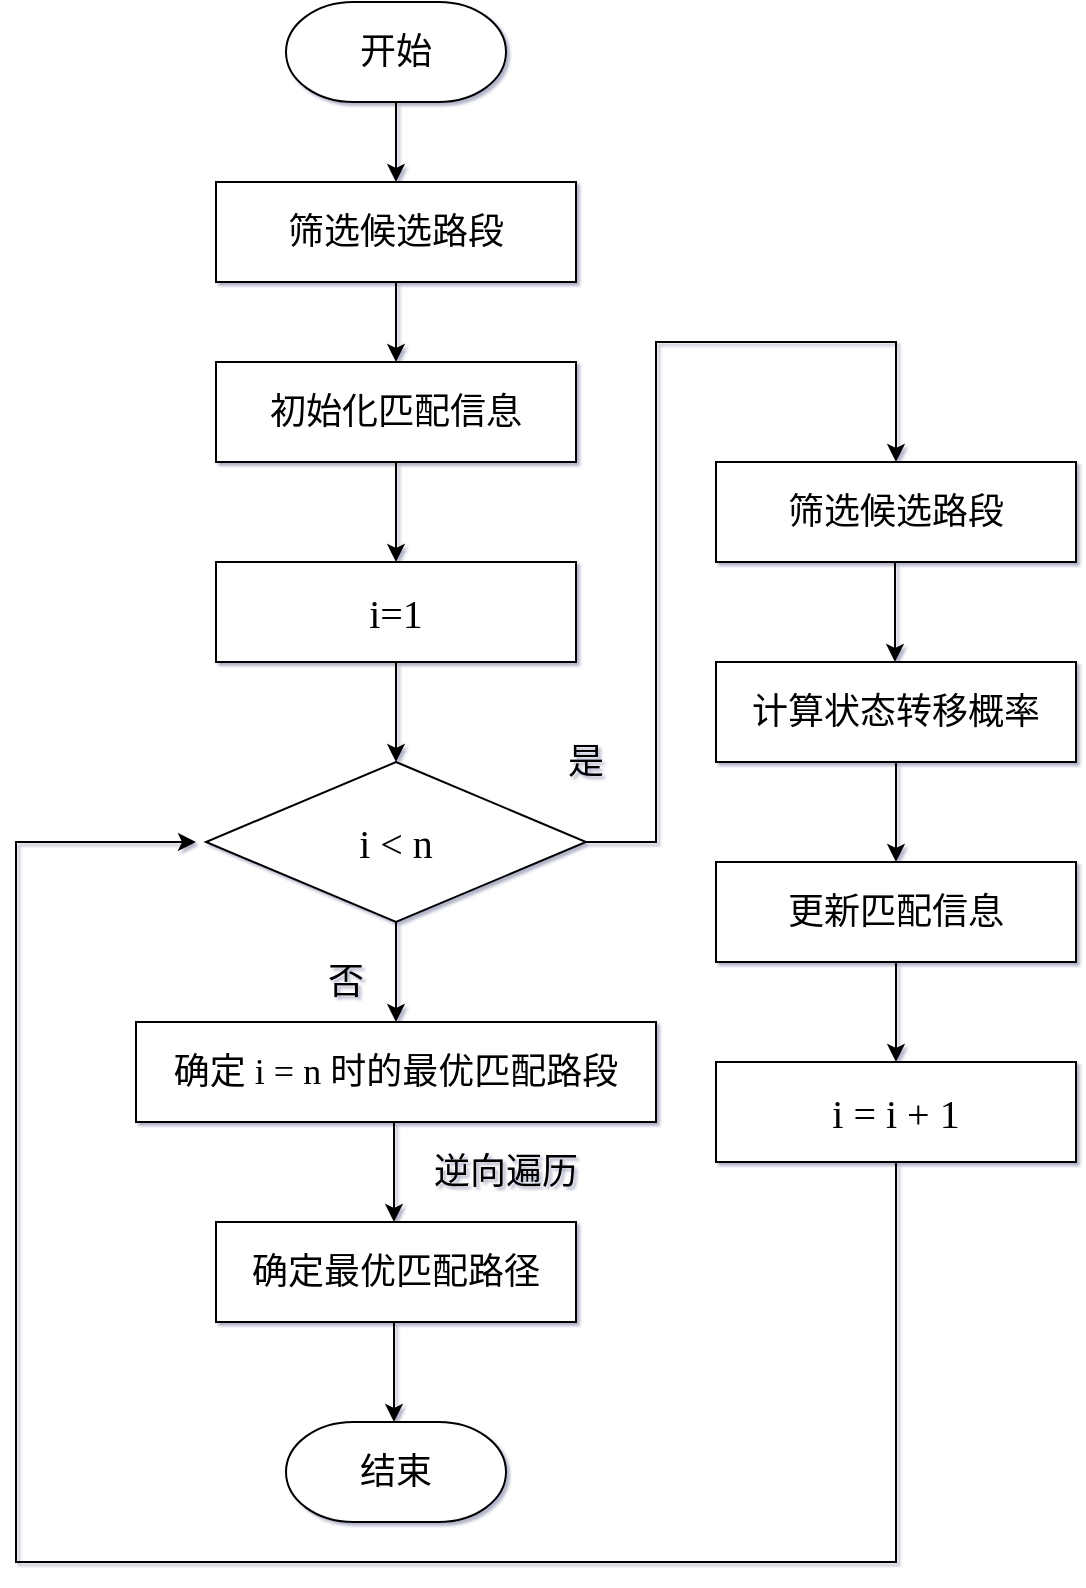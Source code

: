 <mxfile type="github" version="10.6.3"><diagram id="PQ5LmX3eogDizPG7zn7k" name="第 1 页"><mxGraphModel shadow="1" math="0" pageHeight="1169" pageWidth="827" pageScale="1" page="0" fold="1" arrows="1" connect="1" tooltips="1" guides="0" gridSize="10" dy="478" dx="840" grid="0" background="none"><root><mxCell id="0" /><mxCell id="1" parent="0" /><mxCell id="YxP_3tgQaXcrqHXcXGLN-1" value="" parent="1" style="endArrow=classic;html=1;exitX=0.5;exitY=1;exitDx=0;exitDy=0;" edge="1"><mxGeometry as="geometry" height="50" width="50" relative="1"><mxPoint as="sourcePoint" y="80" x="260" /><mxPoint as="targetPoint" y="120" x="260" /></mxGeometry></mxCell><mxCell id="YxP_3tgQaXcrqHXcXGLN-2" value="&lt;font face=&quot;Times New Roman&quot; style=&quot;font-size: 18px&quot;&gt;筛选候选路段&lt;/font&gt;" parent="1" vertex="1" style="rounded=0;whiteSpace=wrap;html=1;"><mxGeometry as="geometry" height="50" width="180" y="120" x="170" /></mxCell><mxCell id="YxP_3tgQaXcrqHXcXGLN-3" value="" parent="1" style="endArrow=classic;html=1;exitX=0.5;exitY=1;exitDx=0;exitDy=0;" edge="1" source="YxP_3tgQaXcrqHXcXGLN-2"><mxGeometry as="geometry" height="50" width="50" relative="1"><mxPoint as="sourcePoint" y="90" x="270" /><mxPoint as="targetPoint" y="210" x="260" /></mxGeometry></mxCell><mxCell id="YxP_3tgQaXcrqHXcXGLN-4" value="&lt;font face=&quot;Times New Roman&quot; style=&quot;font-size: 18px&quot;&gt;初始化匹配信息&lt;/font&gt;&lt;br style=&quot;font-size: 18px&quot;&gt;" parent="1" vertex="1" style="rounded=0;whiteSpace=wrap;html=1;"><mxGeometry as="geometry" height="50" width="180" y="210" x="170" /></mxCell><mxCell id="YxP_3tgQaXcrqHXcXGLN-7" value="" parent="1" style="endArrow=classic;html=1;exitX=0.5;exitY=1;exitDx=0;exitDy=0;" edge="1" source="YxP_3tgQaXcrqHXcXGLN-4"><mxGeometry as="geometry" height="50" width="50" relative="1"><mxPoint as="sourcePoint" y="320" x="240" /><mxPoint as="targetPoint" y="310" x="260" /></mxGeometry></mxCell><mxCell id="YxP_3tgQaXcrqHXcXGLN-8" value="&lt;font face=&quot;Times New Roman&quot; size=&quot;4&quot;&gt;开始&lt;/font&gt;" parent="1" vertex="1" style="strokeWidth=1;html=1;shape=mxgraph.flowchart.terminator;whiteSpace=wrap;"><mxGeometry as="geometry" height="50" width="110" y="30" x="205" /></mxCell><mxCell id="YxP_3tgQaXcrqHXcXGLN-26" parent="1" style="edgeStyle=orthogonalEdgeStyle;rounded=0;orthogonalLoop=1;jettySize=auto;html=1;exitX=1;exitY=0.5;exitDx=0;exitDy=0;exitPerimeter=0;" edge="1" source="YxP_3tgQaXcrqHXcXGLN-10" target="YxP_3tgQaXcrqHXcXGLN-27"><mxGeometry as="geometry" relative="1"><mxPoint as="targetPoint" y="260" x="500" /><Array as="points"><mxPoint y="450" x="390" /><mxPoint y="200" x="390" /><mxPoint y="200" x="510" /></Array></mxGeometry></mxCell><mxCell id="YxP_3tgQaXcrqHXcXGLN-10" value="&lt;font face=&quot;Times New Roman&quot; style=&quot;font-size: 20px&quot;&gt;i &amp;lt; n&lt;/font&gt;" parent="1" vertex="1" style="strokeWidth=1;html=1;shape=mxgraph.flowchart.decision;whiteSpace=wrap;"><mxGeometry as="geometry" height="80" width="190" y="410" x="165" /></mxCell><mxCell id="YxP_3tgQaXcrqHXcXGLN-13" value="&lt;font face=&quot;Times New Roman&quot; style=&quot;font-size: 20px&quot;&gt;i=1&lt;/font&gt;" parent="1" vertex="1" style="rounded=0;whiteSpace=wrap;html=1;strokeWidth=1;"><mxGeometry as="geometry" height="50" width="180" y="310" x="170" /></mxCell><mxCell id="YxP_3tgQaXcrqHXcXGLN-14" value="" parent="1" style="endArrow=classic;html=1;exitX=0.5;exitY=1;exitDx=0;exitDy=0;" edge="1"><mxGeometry as="geometry" height="50" width="50" relative="1"><mxPoint as="sourcePoint" y="360" x="260" /><mxPoint as="targetPoint" y="410" x="260" /></mxGeometry></mxCell><mxCell id="YxP_3tgQaXcrqHXcXGLN-15" value="" parent="1" style="endArrow=classic;html=1;exitX=0.5;exitY=1;exitDx=0;exitDy=0;exitPerimeter=0;" edge="1" source="YxP_3tgQaXcrqHXcXGLN-10"><mxGeometry as="geometry" height="50" width="50" relative="1"><mxPoint as="sourcePoint" y="540" x="260" /><mxPoint as="targetPoint" y="540" x="260" /></mxGeometry></mxCell><mxCell id="YxP_3tgQaXcrqHXcXGLN-16" value="&lt;font style=&quot;font-size: 18px&quot;&gt;确定&lt;font face=&quot;Times New Roman&quot; style=&quot;font-size: 18px&quot;&gt; i = n 时&lt;/font&gt;的最优匹配路段&lt;/font&gt;" parent="1" vertex="1" style="rounded=0;whiteSpace=wrap;html=1;direction=south;"><mxGeometry as="geometry" height="50" width="260" y="540" x="130" /></mxCell><mxCell id="YxP_3tgQaXcrqHXcXGLN-18" value="" parent="1" style="endArrow=classic;html=1;exitX=0.5;exitY=1;exitDx=0;exitDy=0;" edge="1"><mxGeometry as="geometry" height="50" width="50" relative="1"><mxPoint as="sourcePoint" y="590" x="259" /><mxPoint as="targetPoint" y="640" x="259" /></mxGeometry></mxCell><mxCell id="YxP_3tgQaXcrqHXcXGLN-19" value="&lt;font style=&quot;font-size: 18px&quot;&gt;确定最优匹配路径&lt;/font&gt;" parent="1" vertex="1" style="rounded=0;whiteSpace=wrap;html=1;direction=south;"><mxGeometry as="geometry" height="50" width="180" y="640" x="170" /></mxCell><mxCell id="YxP_3tgQaXcrqHXcXGLN-20" value="" parent="1" style="endArrow=classic;html=1;exitX=0.5;exitY=1;exitDx=0;exitDy=0;" edge="1"><mxGeometry as="geometry" height="50" width="50" relative="1"><mxPoint as="sourcePoint" y="690" x="259" /><mxPoint as="targetPoint" y="740" x="259" /></mxGeometry></mxCell><mxCell id="YxP_3tgQaXcrqHXcXGLN-21" value="&lt;font face=&quot;Times New Roman&quot; size=&quot;4&quot;&gt;结束&lt;/font&gt;" parent="1" vertex="1" style="strokeWidth=1;html=1;shape=mxgraph.flowchart.terminator;whiteSpace=wrap;"><mxGeometry as="geometry" height="50" width="110" y="740" x="205" /></mxCell><mxCell id="YxP_3tgQaXcrqHXcXGLN-23" value="&lt;font style=&quot;font-size: 18px&quot;&gt;逆向遍历&lt;/font&gt;" parent="1" vertex="1" style="text;html=1;strokeColor=none;fillColor=none;align=center;verticalAlign=middle;whiteSpace=wrap;rounded=0;"><mxGeometry as="geometry" height="20" width="78" y="605" x="276" /></mxCell><mxCell id="YxP_3tgQaXcrqHXcXGLN-24" value="&lt;font style=&quot;font-size: 18px&quot;&gt;是&lt;/font&gt;&lt;br style=&quot;font-size: 18px&quot;&gt;" parent="1" vertex="1" style="text;html=1;strokeColor=none;fillColor=none;align=center;verticalAlign=middle;whiteSpace=wrap;rounded=0;"><mxGeometry as="geometry" height="20" width="40" y="400" x="335" /></mxCell><mxCell id="YxP_3tgQaXcrqHXcXGLN-27" value="&lt;font face=&quot;Times New Roman&quot; size=&quot;4&quot;&gt;筛选候选路段&lt;/font&gt;" parent="1" vertex="1" style="rounded=0;whiteSpace=wrap;html=1;"><mxGeometry as="geometry" height="50" width="180" y="260" x="420" /></mxCell><mxCell id="YxP_3tgQaXcrqHXcXGLN-28" value="" parent="1" style="endArrow=classic;html=1;exitX=0.5;exitY=1;exitDx=0;exitDy=0;exitPerimeter=0;" edge="1"><mxGeometry as="geometry" height="50" width="50" relative="1"><mxPoint as="sourcePoint" y="310" x="509.5" /><mxPoint as="targetPoint" y="360" x="509.5" /></mxGeometry></mxCell><mxCell id="YxP_3tgQaXcrqHXcXGLN-29" value="&lt;font face=&quot;Times New Roman&quot; size=&quot;4&quot;&gt;计算状态转移概率&lt;/font&gt;" parent="1" vertex="1" style="rounded=0;whiteSpace=wrap;html=1;"><mxGeometry as="geometry" height="50" width="180" y="360" x="420" /></mxCell><mxCell id="YxP_3tgQaXcrqHXcXGLN-30" value="" parent="1" style="endArrow=classic;html=1;exitX=0.5;exitY=1;exitDx=0;exitDy=0;exitPerimeter=0;" edge="1"><mxGeometry as="geometry" height="50" width="50" relative="1"><mxPoint as="sourcePoint" y="410" x="510" /><mxPoint as="targetPoint" y="460" x="510" /></mxGeometry></mxCell><mxCell id="YxP_3tgQaXcrqHXcXGLN-34" value="&lt;font face=&quot;Times New Roman&quot; style=&quot;font-size: 18px&quot;&gt;更新匹配信息&lt;/font&gt;&lt;br style=&quot;font-size: 18px&quot;&gt;" parent="1" vertex="1" style="rounded=0;whiteSpace=wrap;html=1;"><mxGeometry as="geometry" height="50" width="180" y="460" x="420" /></mxCell><mxCell id="YxP_3tgQaXcrqHXcXGLN-35" value="" parent="1" style="endArrow=classic;html=1;exitX=0.5;exitY=1;exitDx=0;exitDy=0;exitPerimeter=0;" edge="1"><mxGeometry as="geometry" height="50" width="50" relative="1"><mxPoint as="sourcePoint" y="510" x="510" /><mxPoint as="targetPoint" y="560" x="510" /></mxGeometry></mxCell><mxCell id="YxP_3tgQaXcrqHXcXGLN-37" parent="1" style="edgeStyle=orthogonalEdgeStyle;rounded=0;orthogonalLoop=1;jettySize=auto;html=1;exitX=0.5;exitY=1;exitDx=0;exitDy=0;" edge="1" source="YxP_3tgQaXcrqHXcXGLN-36"><mxGeometry as="geometry" relative="1"><mxPoint as="targetPoint" y="450" x="160" /><Array as="points"><mxPoint y="810" x="510" /><mxPoint y="810" x="70" /><mxPoint y="450" x="70" /></Array></mxGeometry></mxCell><mxCell id="YxP_3tgQaXcrqHXcXGLN-36" value="&lt;font face=&quot;Times New Roman&quot; style=&quot;font-size: 20px&quot;&gt;i = i + 1&lt;/font&gt;" parent="1" vertex="1" style="rounded=0;whiteSpace=wrap;html=1;strokeWidth=1;"><mxGeometry as="geometry" height="50" width="180" y="560" x="420" /></mxCell><mxCell id="YxP_3tgQaXcrqHXcXGLN-38" value="&lt;font style=&quot;font-size: 18px&quot;&gt;否&lt;/font&gt;&lt;br style=&quot;font-size: 18px&quot;&gt;" parent="1" vertex="1" style="text;html=1;strokeColor=none;fillColor=none;align=center;verticalAlign=middle;whiteSpace=wrap;rounded=0;"><mxGeometry as="geometry" height="20" width="40" y="510" x="215" /></mxCell></root></mxGraphModel></diagram></mxfile>